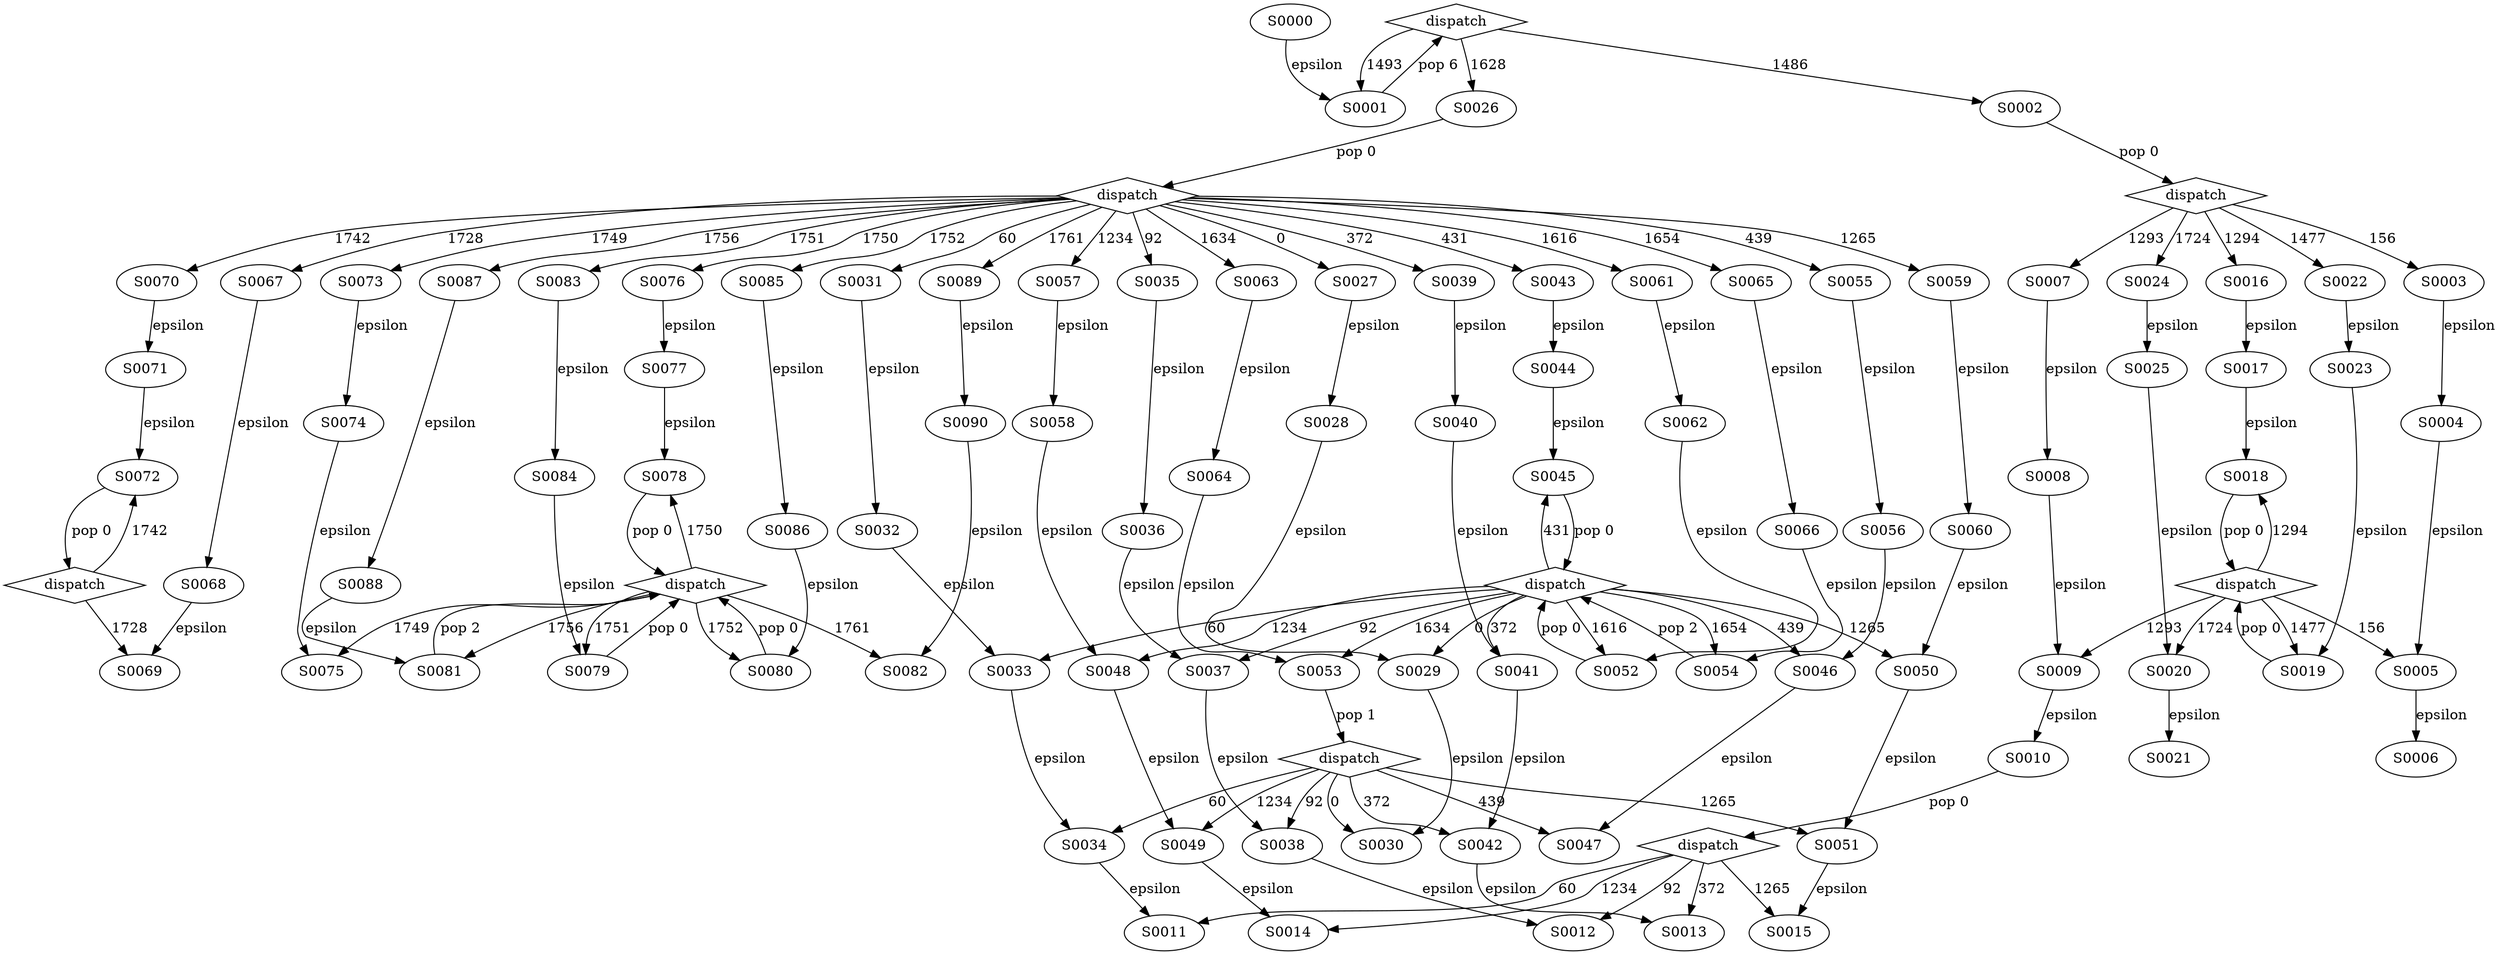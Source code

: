 digraph G {
  D0000 [label="dispatch",shape=diamond];
  D0001 [label="dispatch",shape=diamond];
  S0005 -> S0006 [label="epsilon"];
  S0004 -> S0005 [label="epsilon"];
  S0003 -> S0004 [label="epsilon"];
  D0001 -> S0003 [label="156"];
  D0002 [label="dispatch",shape=diamond];
  D0002 -> S0011 [label="60"];
  D0002 -> S0012 [label="92"];
  D0002 -> S0013 [label="372"];
  D0002 -> S0014 [label="1234"];
  D0002 -> S0015 [label="1265"];
  S0010 -> D0002 [label="pop 0"];
  S0009 -> S0010 [label="epsilon"];
  S0008 -> S0009 [label="epsilon"];
  S0007 -> S0008 [label="epsilon"];
  D0001 -> S0007 [label="1293"];
  D0003 [label="dispatch",shape=diamond];
  D0003 -> S0005 [label="156"];
  D0003 -> S0009 [label="1293"];
  D0003 -> S0018 [label="1294"];
  S0019 -> D0003 [label="pop 0"];
  D0003 -> S0019 [label="1477"];
  S0020 -> S0021 [label="epsilon"];
  D0003 -> S0020 [label="1724"];
  S0018 -> D0003 [label="pop 0"];
  S0017 -> S0018 [label="epsilon"];
  S0016 -> S0017 [label="epsilon"];
  D0001 -> S0016 [label="1294"];
  S0023 -> S0019 [label="epsilon"];
  S0022 -> S0023 [label="epsilon"];
  D0001 -> S0022 [label="1477"];
  S0025 -> S0020 [label="epsilon"];
  S0024 -> S0025 [label="epsilon"];
  D0001 -> S0024 [label="1724"];
  S0002 -> D0001 [label="pop 0"];
  D0000 -> S0002 [label="1486"];
  D0000 -> S0001 [label="1493"];
  D0004 [label="dispatch",shape=diamond];
  S0029 -> S0030 [label="epsilon"];
  S0028 -> S0029 [label="epsilon"];
  S0027 -> S0028 [label="epsilon"];
  D0004 -> S0027 [label="0"];
  S0034 -> S0011 [label="epsilon"];
  S0033 -> S0034 [label="epsilon"];
  S0032 -> S0033 [label="epsilon"];
  S0031 -> S0032 [label="epsilon"];
  D0004 -> S0031 [label="60"];
  S0038 -> S0012 [label="epsilon"];
  S0037 -> S0038 [label="epsilon"];
  S0036 -> S0037 [label="epsilon"];
  S0035 -> S0036 [label="epsilon"];
  D0004 -> S0035 [label="92"];
  S0042 -> S0013 [label="epsilon"];
  S0041 -> S0042 [label="epsilon"];
  S0040 -> S0041 [label="epsilon"];
  S0039 -> S0040 [label="epsilon"];
  D0004 -> S0039 [label="372"];
  D0005 [label="dispatch",shape=diamond];
  D0005 -> S0029 [label="0"];
  D0005 -> S0033 [label="60"];
  D0005 -> S0037 [label="92"];
  D0005 -> S0041 [label="372"];
  D0005 -> S0045 [label="431"];
  S0046 -> S0047 [label="epsilon"];
  D0005 -> S0046 [label="439"];
  S0049 -> S0014 [label="epsilon"];
  S0048 -> S0049 [label="epsilon"];
  D0005 -> S0048 [label="1234"];
  S0051 -> S0015 [label="epsilon"];
  S0050 -> S0051 [label="epsilon"];
  D0005 -> S0050 [label="1265"];
  S0052 -> D0005 [label="pop 0"];
  D0005 -> S0052 [label="1616"];
  D0006 [label="dispatch",shape=diamond];
  D0006 -> S0030 [label="0"];
  D0006 -> S0034 [label="60"];
  D0006 -> S0038 [label="92"];
  D0006 -> S0042 [label="372"];
  D0006 -> S0047 [label="439"];
  D0006 -> S0049 [label="1234"];
  D0006 -> S0051 [label="1265"];
  S0053 -> D0006 [label="pop 1"];
  D0005 -> S0053 [label="1634"];
  S0054 -> D0005 [label="pop 2"];
  D0005 -> S0054 [label="1654"];
  S0045 -> D0005 [label="pop 0"];
  S0044 -> S0045 [label="epsilon"];
  S0043 -> S0044 [label="epsilon"];
  D0004 -> S0043 [label="431"];
  S0056 -> S0046 [label="epsilon"];
  S0055 -> S0056 [label="epsilon"];
  D0004 -> S0055 [label="439"];
  S0058 -> S0048 [label="epsilon"];
  S0057 -> S0058 [label="epsilon"];
  D0004 -> S0057 [label="1234"];
  S0060 -> S0050 [label="epsilon"];
  S0059 -> S0060 [label="epsilon"];
  D0004 -> S0059 [label="1265"];
  S0062 -> S0052 [label="epsilon"];
  S0061 -> S0062 [label="epsilon"];
  D0004 -> S0061 [label="1616"];
  S0064 -> S0053 [label="epsilon"];
  S0063 -> S0064 [label="epsilon"];
  D0004 -> S0063 [label="1634"];
  S0066 -> S0054 [label="epsilon"];
  S0065 -> S0066 [label="epsilon"];
  D0004 -> S0065 [label="1654"];
  S0068 -> S0069 [label="epsilon"];
  S0067 -> S0068 [label="epsilon"];
  D0004 -> S0067 [label="1728"];
  D0007 [label="dispatch",shape=diamond];
  D0007 -> S0069 [label="1728"];
  D0007 -> S0072 [label="1742"];
  S0072 -> D0007 [label="pop 0"];
  S0071 -> S0072 [label="epsilon"];
  S0070 -> S0071 [label="epsilon"];
  D0004 -> S0070 [label="1742"];
  S0074 -> S0075 [label="epsilon"];
  S0073 -> S0074 [label="epsilon"];
  D0004 -> S0073 [label="1749"];
  D0008 [label="dispatch",shape=diamond];
  D0008 -> S0075 [label="1749"];
  D0008 -> S0078 [label="1750"];
  S0079 -> D0008 [label="pop 0"];
  D0008 -> S0079 [label="1751"];
  S0080 -> D0008 [label="pop 0"];
  D0008 -> S0080 [label="1752"];
  S0081 -> D0008 [label="pop 2"];
  D0008 -> S0081 [label="1756"];
  D0008 -> S0082 [label="1761"];
  S0078 -> D0008 [label="pop 0"];
  S0077 -> S0078 [label="epsilon"];
  S0076 -> S0077 [label="epsilon"];
  D0004 -> S0076 [label="1750"];
  S0084 -> S0079 [label="epsilon"];
  S0083 -> S0084 [label="epsilon"];
  D0004 -> S0083 [label="1751"];
  S0086 -> S0080 [label="epsilon"];
  S0085 -> S0086 [label="epsilon"];
  D0004 -> S0085 [label="1752"];
  S0088 -> S0081 [label="epsilon"];
  S0087 -> S0088 [label="epsilon"];
  D0004 -> S0087 [label="1756"];
  S0090 -> S0082 [label="epsilon"];
  S0089 -> S0090 [label="epsilon"];
  D0004 -> S0089 [label="1761"];
  S0026 -> D0004 [label="pop 0"];
  D0000 -> S0026 [label="1628"];
  S0001 -> D0000 [label="pop 6"];
  S0000 -> S0001 [label="epsilon"];
}
